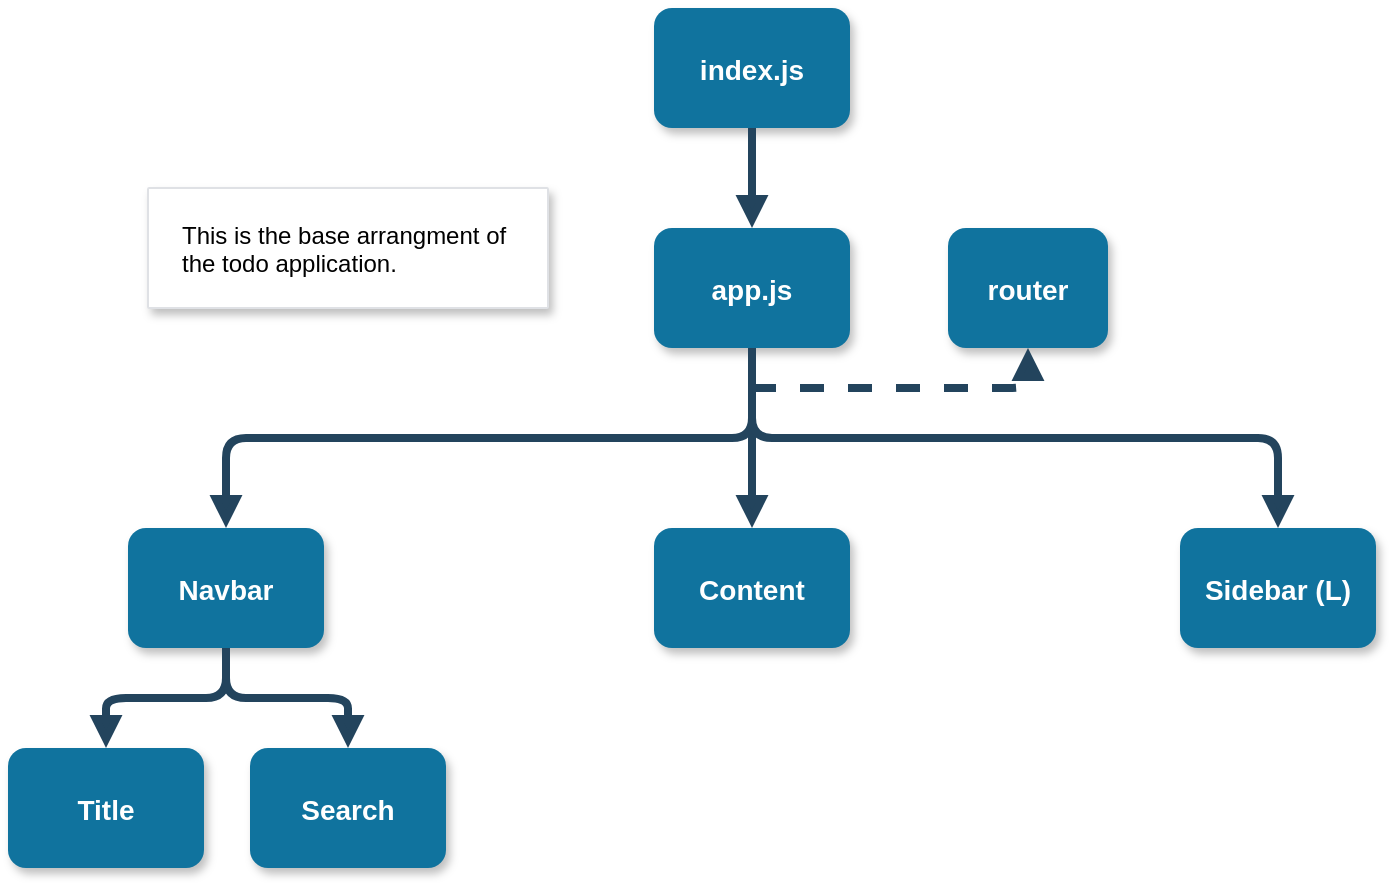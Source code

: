 <mxfile version="12.2.4" pages="1"><diagram name="Page-1" id="97916047-d0de-89f5-080d-49f4d83e522f"><mxGraphModel dx="840" dy="506" grid="1" gridSize="10" guides="1" tooltips="1" connect="1" arrows="1" fold="1" page="1" pageScale="1.5" pageWidth="1169" pageHeight="827" background="none" math="0" shadow="0"><root><mxCell id="0"/><mxCell id="1" parent="0"/><mxCell id="2" value="index.js" style="rounded=1;fillColor=#10739E;strokeColor=none;shadow=1;gradientColor=none;fontStyle=1;fontColor=#FFFFFF;fontSize=14;" parent="1" vertex="1"><mxGeometry x="723" y="240" width="98" height="60" as="geometry"/></mxCell><mxCell id="7" value="router" style="rounded=1;fillColor=#10739E;strokeColor=none;shadow=1;gradientColor=none;fontStyle=1;fontColor=#FFFFFF;fontSize=14;" parent="1" vertex="1"><mxGeometry x="870" y="350" width="80" height="60" as="geometry"/></mxCell><mxCell id="29" value="" style="edgeStyle=elbowEdgeStyle;elbow=vertical;strokeWidth=4;endArrow=block;endFill=1;fontStyle=1;strokeColor=#23445D;entryX=0.5;entryY=0;entryDx=0;entryDy=0;" parent="1" source="2" target="SvLE1LrLocdeOCSZ6H63-55" edge="1"><mxGeometry x="22" y="165.5" width="100" height="100" as="geometry"><mxPoint x="22" y="265.5" as="sourcePoint"/><mxPoint x="772" y="345.5" as="targetPoint"/></mxGeometry></mxCell><mxCell id="32" value="" style="edgeStyle=elbowEdgeStyle;elbow=vertical;strokeWidth=4;endArrow=block;endFill=1;fontStyle=1;strokeColor=#23445D;entryX=0.5;entryY=0;entryDx=0;entryDy=0;" parent="1" target="KIlSq-kH_Dtz2Ip7-Id1-37" edge="1"><mxGeometry x="22" y="165.5" width="100" height="100" as="geometry"><mxPoint x="772" y="405.5" as="sourcePoint"/><mxPoint x="772" y="480" as="targetPoint"/></mxGeometry></mxCell><mxCell id="33" value="" style="edgeStyle=elbowEdgeStyle;elbow=vertical;strokeWidth=4;endArrow=block;endFill=1;fontStyle=1;dashed=1;strokeColor=#23445D;" parent="1" target="7" edge="1"><mxGeometry x="22" y="165.5" width="100" height="100" as="geometry"><mxPoint x="772" y="430" as="sourcePoint"/><mxPoint x="122" y="165.5" as="targetPoint"/><Array as="points"><mxPoint x="910" y="430"/><mxPoint x="1062" y="295.5"/></Array></mxGeometry></mxCell><mxCell id="SvLE1LrLocdeOCSZ6H63-55" value="app.js" style="rounded=1;fillColor=#10739E;strokeColor=none;shadow=1;gradientColor=none;fontStyle=1;fontColor=#FFFFFF;fontSize=14;" parent="1" vertex="1"><mxGeometry x="723" y="350" width="98" height="60" as="geometry"/></mxCell><mxCell id="KIlSq-kH_Dtz2Ip7-Id1-33" value="Navbar" style="rounded=1;fillColor=#10739E;strokeColor=none;shadow=1;gradientColor=none;fontStyle=1;fontColor=#FFFFFF;fontSize=14;" parent="1" vertex="1"><mxGeometry x="460" y="500" width="98" height="60" as="geometry"/></mxCell><mxCell id="KIlSq-kH_Dtz2Ip7-Id1-36" value="" style="edgeStyle=elbowEdgeStyle;elbow=vertical;strokeWidth=4;endArrow=block;endFill=1;fontStyle=1;strokeColor=#23445D;entryX=0.5;entryY=0;entryDx=0;entryDy=0;exitX=0.5;exitY=1;exitDx=0;exitDy=0;" parent="1" source="SvLE1LrLocdeOCSZ6H63-55" target="KIlSq-kH_Dtz2Ip7-Id1-33" edge="1"><mxGeometry x="32" y="175.5" width="100" height="100" as="geometry"><mxPoint x="782" y="415.5" as="sourcePoint"/><mxPoint x="782" y="490" as="targetPoint"/></mxGeometry></mxCell><mxCell id="KIlSq-kH_Dtz2Ip7-Id1-37" value="Content" style="rounded=1;fillColor=#10739E;strokeColor=none;shadow=1;gradientColor=none;fontStyle=1;fontColor=#FFFFFF;fontSize=14;" parent="1" vertex="1"><mxGeometry x="723" y="500" width="98" height="60" as="geometry"/></mxCell><mxCell id="KIlSq-kH_Dtz2Ip7-Id1-38" value="Sidebar (L)" style="rounded=1;fillColor=#10739E;strokeColor=none;shadow=1;gradientColor=none;fontStyle=1;fontColor=#FFFFFF;fontSize=14;" parent="1" vertex="1"><mxGeometry x="986" y="500" width="98" height="60" as="geometry"/></mxCell><mxCell id="KIlSq-kH_Dtz2Ip7-Id1-39" value="" style="edgeStyle=elbowEdgeStyle;elbow=vertical;strokeWidth=4;endArrow=block;endFill=1;fontStyle=1;strokeColor=#23445D;entryX=0.5;entryY=0;entryDx=0;entryDy=0;exitX=0.5;exitY=1;exitDx=0;exitDy=0;" parent="1" source="SvLE1LrLocdeOCSZ6H63-55" target="KIlSq-kH_Dtz2Ip7-Id1-38" edge="1"><mxGeometry x="32" y="175.5" width="100" height="100" as="geometry"><mxPoint x="782" y="415.5" as="sourcePoint"/><mxPoint x="782" y="510" as="targetPoint"/></mxGeometry></mxCell><mxCell id="KIlSq-kH_Dtz2Ip7-Id1-43" value="This is the base arrangment of the todo application." style="html=1;rounded=1;fillColor=#ffffff;strokeColor=#DFE1E5;fontSize=12;align=left;fontColor=#000000;shadow=1;arcSize=1;whiteSpace=wrap;verticalAlign=top;spacingLeft=15;spacingRight=15;spacingTop=10" parent="1" vertex="1"><mxGeometry x="470" y="330" width="200" height="60" as="geometry"/></mxCell><mxCell id="KIlSq-kH_Dtz2Ip7-Id1-34" value="Title" style="rounded=1;fillColor=#10739E;strokeColor=none;shadow=1;gradientColor=none;fontStyle=1;fontColor=#FFFFFF;fontSize=14;" parent="1" vertex="1"><mxGeometry x="400" y="610" width="98" height="60" as="geometry"/></mxCell><mxCell id="KIlSq-kH_Dtz2Ip7-Id1-40" value="" style="edgeStyle=elbowEdgeStyle;elbow=vertical;strokeWidth=4;endArrow=block;endFill=1;fontStyle=1;strokeColor=#23445D;exitX=0.5;exitY=1;exitDx=0;exitDy=0;" parent="1" source="KIlSq-kH_Dtz2Ip7-Id1-33" target="KIlSq-kH_Dtz2Ip7-Id1-34" edge="1"><mxGeometry x="-241" y="325.5" width="100" height="100" as="geometry"><mxPoint x="509" y="565.5" as="sourcePoint"/><mxPoint x="509" y="630" as="targetPoint"/></mxGeometry></mxCell><mxCell id="KIlSq-kH_Dtz2Ip7-Id1-41" value="Search" style="rounded=1;fillColor=#10739E;strokeColor=none;shadow=1;gradientColor=none;fontStyle=1;fontColor=#FFFFFF;fontSize=14;" parent="1" vertex="1"><mxGeometry x="521" y="610" width="98" height="60" as="geometry"/></mxCell><mxCell id="KIlSq-kH_Dtz2Ip7-Id1-42" value="" style="edgeStyle=elbowEdgeStyle;elbow=vertical;strokeWidth=4;endArrow=block;endFill=1;fontStyle=1;strokeColor=#23445D;exitX=0.5;exitY=1;exitDx=0;exitDy=0;entryX=0.5;entryY=0;entryDx=0;entryDy=0;" parent="1" source="KIlSq-kH_Dtz2Ip7-Id1-33" target="KIlSq-kH_Dtz2Ip7-Id1-41" edge="1"><mxGeometry x="-231" y="335.5" width="100" height="100" as="geometry"><mxPoint x="519" y="570" as="sourcePoint"/><mxPoint x="409" y="620" as="targetPoint"/></mxGeometry></mxCell></root></mxGraphModel></diagram></mxfile>